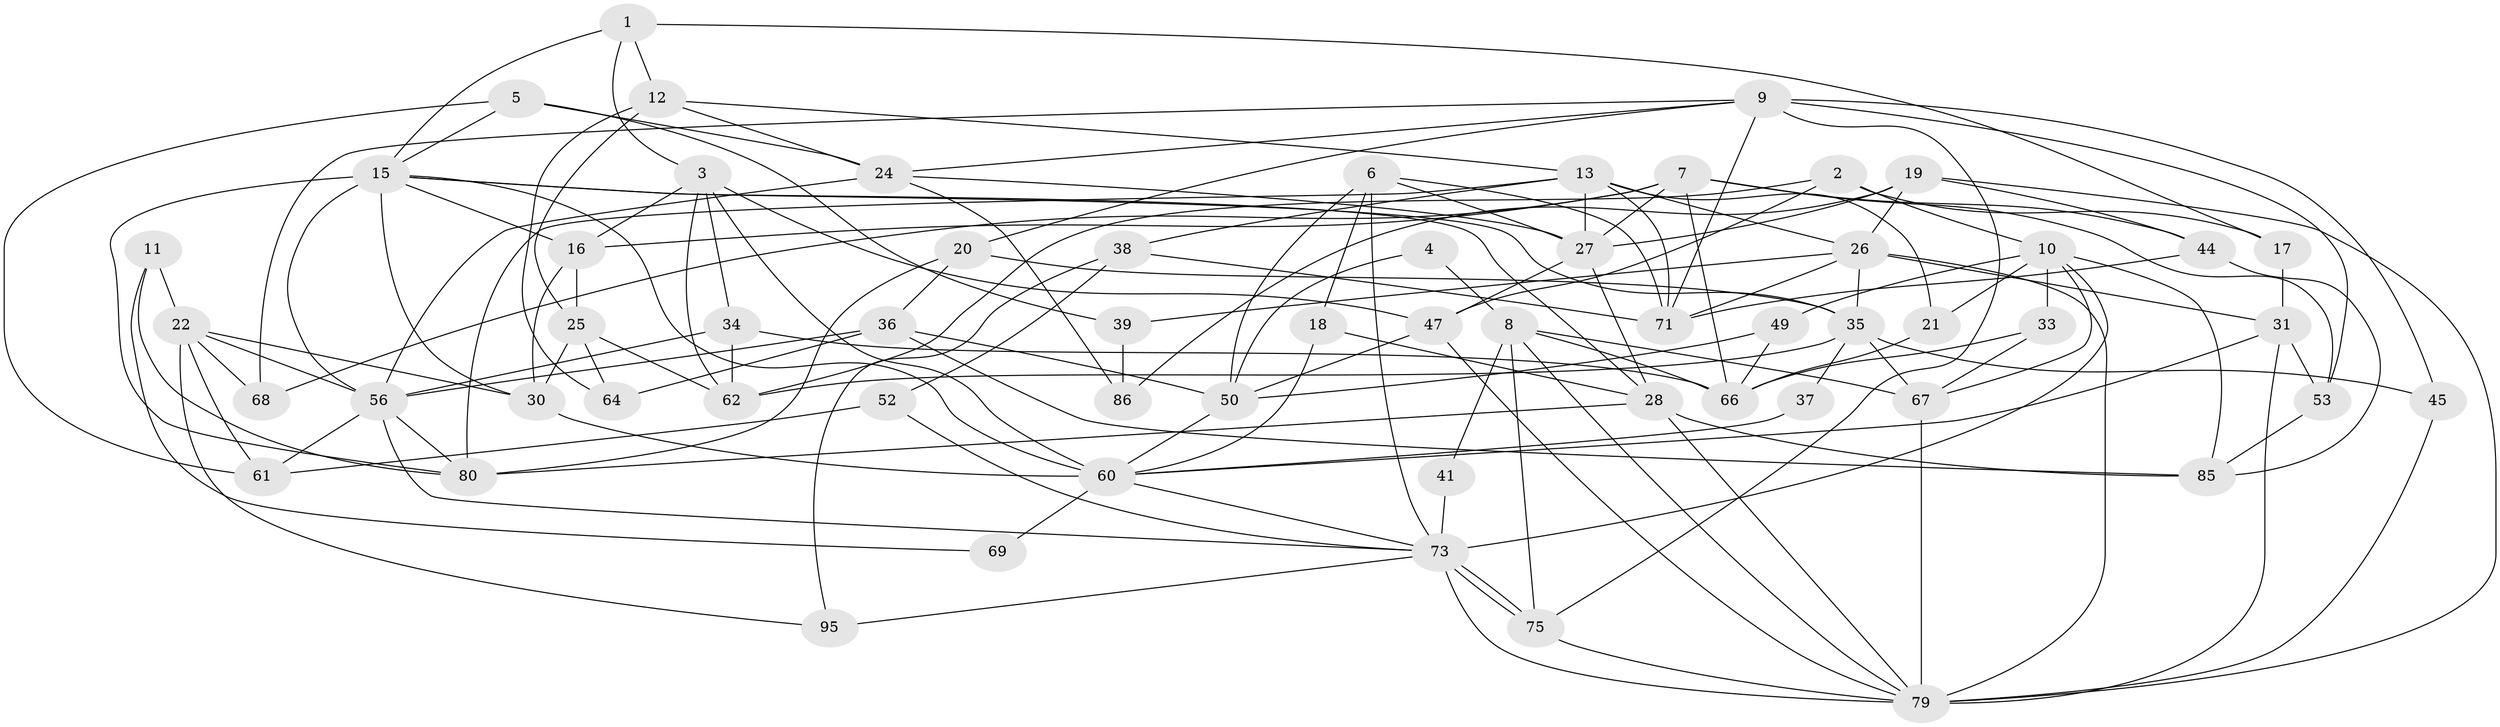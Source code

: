 // original degree distribution, {3: 0.34375, 5: 0.20833333333333334, 6: 0.09375, 2: 0.11458333333333333, 4: 0.1875, 7: 0.03125, 8: 0.020833333333333332}
// Generated by graph-tools (version 1.1) at 2025/11/02/27/25 16:11:19]
// undirected, 60 vertices, 148 edges
graph export_dot {
graph [start="1"]
  node [color=gray90,style=filled];
  1 [super="+46"];
  2 [super="+40"];
  3;
  4;
  5 [super="+23"];
  6 [super="+29"];
  7;
  8 [super="+65"];
  9 [super="+14"];
  10 [super="+89"];
  11;
  12 [super="+57"];
  13 [super="+58"];
  15 [super="+32"];
  16 [super="+74"];
  17 [super="+54"];
  18;
  19 [super="+48"];
  20;
  21;
  22 [super="+77"];
  24;
  25 [super="+93"];
  26 [super="+63"];
  27 [super="+42"];
  28 [super="+55"];
  30 [super="+70"];
  31;
  33;
  34;
  35 [super="+51"];
  36 [super="+87"];
  37;
  38 [super="+43"];
  39;
  41;
  44;
  45;
  47 [super="+59"];
  49;
  50 [super="+78"];
  52;
  53 [super="+94"];
  56 [super="+76"];
  60 [super="+90"];
  61;
  62 [super="+83"];
  64 [super="+91"];
  66 [super="+72"];
  67 [super="+96"];
  68;
  69;
  71 [super="+82"];
  73 [super="+81"];
  75;
  79 [super="+92"];
  80 [super="+84"];
  85 [super="+88"];
  86;
  95;
  1 -- 3;
  1 -- 17;
  1 -- 15;
  1 -- 12;
  2 -- 47;
  2 -- 10;
  2 -- 17 [weight=2];
  2 -- 62;
  3 -- 34;
  3 -- 47;
  3 -- 60;
  3 -- 62;
  3 -- 16;
  4 -- 8;
  4 -- 50;
  5 -- 24;
  5 -- 15;
  5 -- 61;
  5 -- 39;
  6 -- 71;
  6 -- 50;
  6 -- 18;
  6 -- 73;
  6 -- 27;
  7 -- 66;
  7 -- 68;
  7 -- 27;
  7 -- 44;
  7 -- 53;
  7 -- 16;
  8 -- 75;
  8 -- 79;
  8 -- 41;
  8 -- 67;
  8 -- 66;
  9 -- 45;
  9 -- 24;
  9 -- 68;
  9 -- 20;
  9 -- 53;
  9 -- 71 [weight=2];
  9 -- 75;
  10 -- 21;
  10 -- 49;
  10 -- 73;
  10 -- 85;
  10 -- 33;
  10 -- 67;
  11 -- 22 [weight=2];
  11 -- 69;
  11 -- 80;
  12 -- 24;
  12 -- 64 [weight=2];
  12 -- 13;
  12 -- 25;
  13 -- 38;
  13 -- 71;
  13 -- 80;
  13 -- 21;
  13 -- 26;
  13 -- 27;
  15 -- 30;
  15 -- 80;
  15 -- 35 [weight=2];
  15 -- 56;
  15 -- 60;
  15 -- 16;
  15 -- 28;
  16 -- 25;
  16 -- 30;
  17 -- 31;
  18 -- 28;
  18 -- 60;
  19 -- 26;
  19 -- 86;
  19 -- 44;
  19 -- 79;
  19 -- 27;
  20 -- 35;
  20 -- 36;
  20 -- 80;
  21 -- 66;
  22 -- 61;
  22 -- 95;
  22 -- 68;
  22 -- 56;
  22 -- 30;
  24 -- 86;
  24 -- 56;
  24 -- 27;
  25 -- 62;
  25 -- 64;
  25 -- 30;
  26 -- 31;
  26 -- 35;
  26 -- 71;
  26 -- 39;
  26 -- 79;
  27 -- 28;
  27 -- 47;
  28 -- 85;
  28 -- 80;
  28 -- 79;
  30 -- 60 [weight=2];
  31 -- 53;
  31 -- 79;
  31 -- 60;
  33 -- 67;
  33 -- 66;
  34 -- 66;
  34 -- 56;
  34 -- 62;
  35 -- 67;
  35 -- 37;
  35 -- 45;
  35 -- 62;
  36 -- 56;
  36 -- 85;
  36 -- 64;
  36 -- 50;
  37 -- 60;
  38 -- 95;
  38 -- 52;
  38 -- 71;
  39 -- 86;
  41 -- 73;
  44 -- 71;
  44 -- 85;
  45 -- 79;
  47 -- 79;
  47 -- 50;
  49 -- 66;
  49 -- 50;
  50 -- 60;
  52 -- 61;
  52 -- 73;
  53 -- 85;
  56 -- 73;
  56 -- 61;
  56 -- 80;
  60 -- 69;
  60 -- 73;
  67 -- 79 [weight=2];
  73 -- 75;
  73 -- 75;
  73 -- 95;
  73 -- 79;
  75 -- 79;
}
